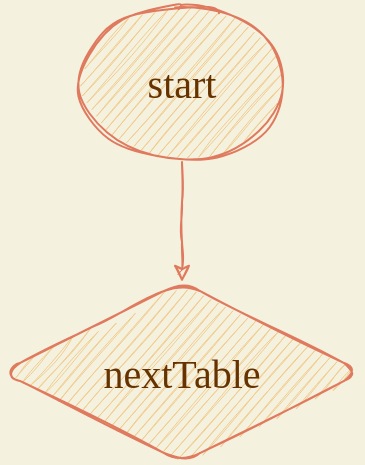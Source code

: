 <mxfile version="19.0.3" type="github">
  <diagram id="wbaUNDNicFataSMMiU18" name="第 1 页">
    <mxGraphModel dx="979" dy="550" grid="1" gridSize="10" guides="1" tooltips="1" connect="1" arrows="1" fold="1" page="1" pageScale="1" pageWidth="827" pageHeight="1169" background="#F4F1DE" math="0" shadow="0">
      <root>
        <mxCell id="0" />
        <mxCell id="1" parent="0" />
        <mxCell id="wTSnbn3DcDOjPf0Wo8Gv-5" style="edgeStyle=orthogonalEdgeStyle;curved=0;rounded=1;sketch=1;orthogonalLoop=1;jettySize=auto;html=1;fontFamily=Comic Sans MS;fontSize=20;fontColor=#663300;strokeColor=#E07A5F;fillColor=#F2CC8F;" edge="1" parent="1" source="wTSnbn3DcDOjPf0Wo8Gv-4">
          <mxGeometry relative="1" as="geometry">
            <mxPoint x="340" y="300" as="targetPoint" />
          </mxGeometry>
        </mxCell>
        <mxCell id="wTSnbn3DcDOjPf0Wo8Gv-4" value="&lt;font color=&quot;#663300&quot; style=&quot;font-size: 20px;&quot; face=&quot;Comic Sans MS&quot;&gt;start&lt;/font&gt;" style="ellipse;whiteSpace=wrap;html=1;rounded=1;sketch=1;fontColor=#393C56;strokeColor=#E07A5F;fillColor=#F2CC8F;" vertex="1" parent="1">
          <mxGeometry x="290" y="160" width="100" height="80" as="geometry" />
        </mxCell>
        <mxCell id="wTSnbn3DcDOjPf0Wo8Gv-6" value="nextTable" style="rhombus;whiteSpace=wrap;html=1;rounded=1;sketch=1;fontFamily=Comic Sans MS;fontSize=20;fontColor=#663300;strokeColor=#E07A5F;fillColor=#F2CC8F;" vertex="1" parent="1">
          <mxGeometry x="250" y="300" width="180" height="90" as="geometry" />
        </mxCell>
      </root>
    </mxGraphModel>
  </diagram>
</mxfile>
